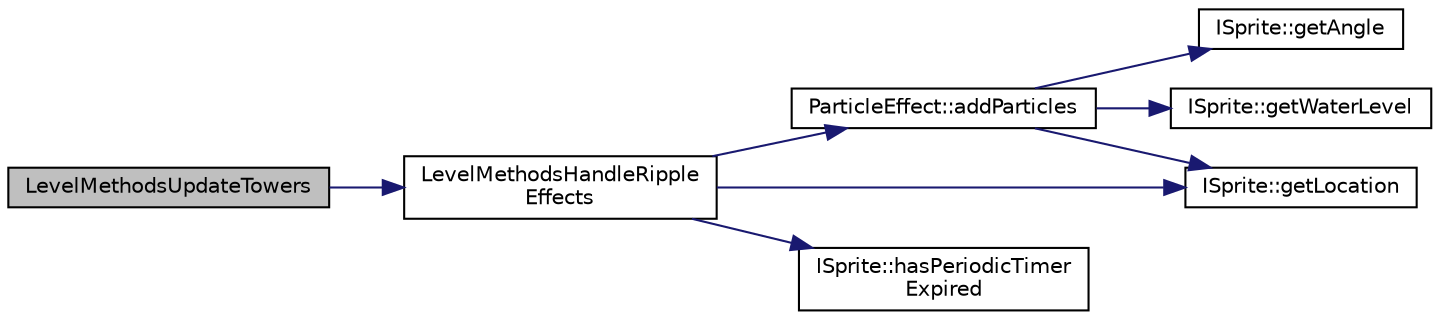 digraph "LevelMethodsUpdateTowers"
{
 // LATEX_PDF_SIZE
  edge [fontname="Helvetica",fontsize="10",labelfontname="Helvetica",labelfontsize="10"];
  node [fontname="Helvetica",fontsize="10",shape=record];
  rankdir="LR";
  Node1 [label="LevelMethodsUpdateTowers",height=0.2,width=0.4,color="black", fillcolor="grey75", style="filled", fontcolor="black",tooltip=" "];
  Node1 -> Node2 [color="midnightblue",fontsize="10",style="solid"];
  Node2 [label="LevelMethodsHandleRipple\lEffects",height=0.2,width=0.4,color="black", fillcolor="white", style="filled",URL="$_level_methods_8cpp.html#abd61dfe68f73958d52c6281f759ed6b5",tooltip=" "];
  Node2 -> Node3 [color="midnightblue",fontsize="10",style="solid"];
  Node3 [label="ParticleEffect::addParticles",height=0.2,width=0.4,color="black", fillcolor="white", style="filled",URL="$class_particle_effect.html#a807a1af756635bd62afd7b5ad190d29c",tooltip=" "];
  Node3 -> Node4 [color="midnightblue",fontsize="10",style="solid"];
  Node4 [label="ISprite::getAngle",height=0.2,width=0.4,color="black", fillcolor="white", style="filled",URL="$class_i_sprite.html#a44ab48c7a0ca24cf44b5aeb7c84ba597",tooltip=" "];
  Node3 -> Node5 [color="midnightblue",fontsize="10",style="solid"];
  Node5 [label="ISprite::getLocation",height=0.2,width=0.4,color="black", fillcolor="white", style="filled",URL="$class_i_sprite.html#a04e5809c871ecfe7caeab6d6886e2bbd",tooltip=" "];
  Node3 -> Node6 [color="midnightblue",fontsize="10",style="solid"];
  Node6 [label="ISprite::getWaterLevel",height=0.2,width=0.4,color="black", fillcolor="white", style="filled",URL="$class_i_sprite.html#afd39c00bbd79fc13234885c8941ea798",tooltip=" "];
  Node2 -> Node5 [color="midnightblue",fontsize="10",style="solid"];
  Node2 -> Node7 [color="midnightblue",fontsize="10",style="solid"];
  Node7 [label="ISprite::hasPeriodicTimer\lExpired",height=0.2,width=0.4,color="black", fillcolor="white", style="filled",URL="$class_i_sprite.html#a7ac783a7e9180e85f608b2263aee9e2a",tooltip=" "];
}
